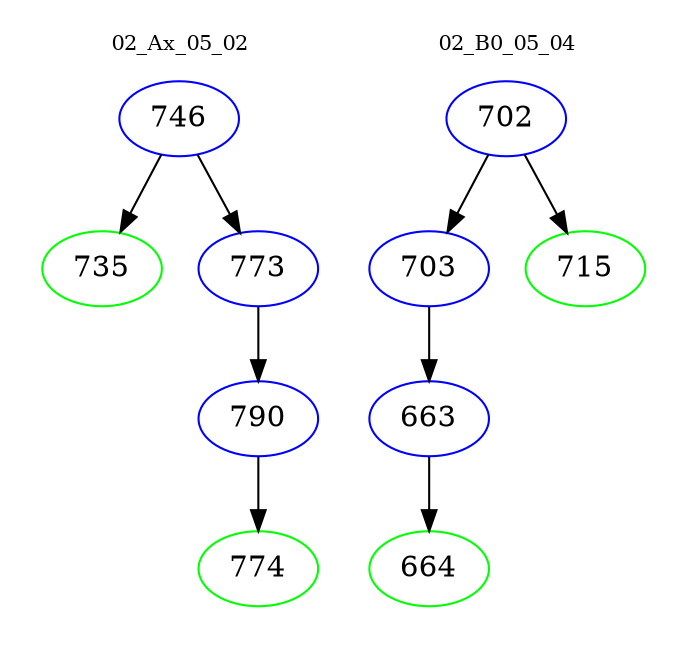 digraph{
subgraph cluster_0 {
color = white
label = "02_Ax_05_02";
fontsize=10;
T0_746 [label="746", color="blue"]
T0_746 -> T0_735 [color="black"]
T0_735 [label="735", color="green"]
T0_746 -> T0_773 [color="black"]
T0_773 [label="773", color="blue"]
T0_773 -> T0_790 [color="black"]
T0_790 [label="790", color="blue"]
T0_790 -> T0_774 [color="black"]
T0_774 [label="774", color="green"]
}
subgraph cluster_1 {
color = white
label = "02_B0_05_04";
fontsize=10;
T1_702 [label="702", color="blue"]
T1_702 -> T1_703 [color="black"]
T1_703 [label="703", color="blue"]
T1_703 -> T1_663 [color="black"]
T1_663 [label="663", color="blue"]
T1_663 -> T1_664 [color="black"]
T1_664 [label="664", color="green"]
T1_702 -> T1_715 [color="black"]
T1_715 [label="715", color="green"]
}
}
